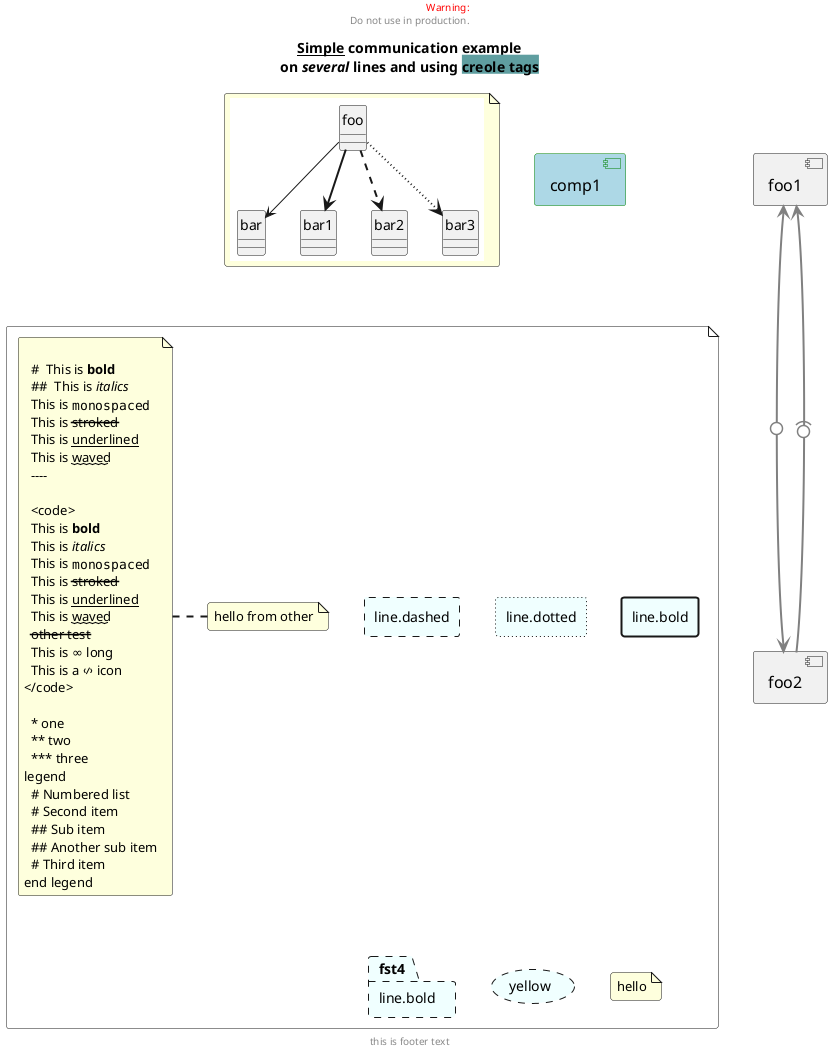 @startuml
skinparam defaultFontName Segoe UI
skinparam Style strictuml
skinparam DefaultFontSize 16
skinparam ArrowThickness 2.2
skinparam ArrowColor #gray
skinparam sequenceArrowThickness 2
skinparam roundcorner 5
skinparam maxmessagesize 60
skinparam SequenceMessageAlignment center
note as two
{{
class foo
foo --> bar
foo -[bold]-> bar1
foo -[dashed]-> bar2
foo -[dotted]-> bar3



}}
end note
component foo1
component foo2
foo1 <-0-> foo2
foo1 <-(0- foo2

' single line comment
/'
multiline comment
'/
center header
<font color=red>Warning:</font>
Do not use in production.
endheader
center footer "this is footer text"

title
 <u>Simple</u> communication example
 on <i>several</i> lines and using <back:cadetblue>creole tags</back>
end title
[comp1] as abc #white;back:lightblue;line:green


note as one #White
{{
rectangle "line.dashed" as fst1 #Azure;line.dashed 
rectangle "line.dotted" as fst2 #Azure;line.dotted 
rectangle "line.bold" as fst3 #Azure;line.bold
package "line.bold" as fst4 #Azure;line.dashed
(yellow) as abc #Azure;line.dashed
' rectangle blahblah as bb  #line.dotted {
'     rectangle "first3" as fst #77F;line.dashed {
'         rectangle third #green;line.dashed
'         rectangle fifth #line.bold
'     }
'     rectangle "second" as scnd
'     fst -> scnd

' }

note as a1
hello
end note 

note as a2
hello from other
end note 

note left

  #  This is **bold**
  ##  This is //italics//
  This is ""monospaced""
  This is --stroked--
  This is __underlined__
  This is ~~waved~~
  ----

  <code>
  This is **bold**
  This is //italics//
  This is ""monospaced""
  This is --stroked--
  This is __underlined__
  This is ~~waved~~
  --other test--
  This is <U+221E> long
  This is a <&code> icon
</code>

  * one
  ** two
  *** three
legend
  # Numbered list
  # Second item
  ## Sub item
  ## Another sub item
  # Third item
end legend
end note
}}
end note

@enduml

@startuml
title "using hidden element for layout structuring"
skinparam Style strictuml
skinparam defaultFontName Segoe UI
skinparam DefaultFontSize 16
'skinparam DefaultFontStyle bold
skinparam ArrowThickness 2.2
skinparam ArrowColor #gray
skinparam sequenceArrowThickness 2
skinparam roundcorner 5
skinparam maxmessagesize 60
skinparam SequenceMessageAlignment center


'Collections
skinparam collections {
  'Font Style (inherits from Default)
  FontSize 14

  'Border Color
  BackgroundColor Green
  BorderColor Black
}

package "Core Components" {
    [Backend Client] as BackendClient
    [File Reader] as FileReader
    [Content Transform] as ContentTransform
    [Logging]
    collections Foo6
}



BackendClient ~~> ContentTransform : uses
FileReader ~~> ContentTransform: uses
BackendClient ~[hidden]~> Logging



@enduml

@startuml
title "switch off shadows"
skinparam defaultFontName Segoe UI
' Remove shadows
skinparam shadowing false

actor User
[Third party application] as ThirdPartyApp

package "Spring Boot Application" {
    rectangle Controllers <<Spring REST controllers>>
    rectangle DataStoreService <<Spring service>>
    rectangle Repository <<Spring repository>>
}

User --> Controllers
ThirdPartyApp --> Controllers

Controllers --> DataStoreService
DataStoreService --> Repository

@enduml

@startuml

skinparam defaultFontName Segoe UI
title "Keeping element togther"
actor User
[Third party application] as ThirdPartyApp

/' Try to keep PostgresDB and Mail together,
   so they are at the same level in the diagram. '/
together {
    [PostgreSQL database] as PostgresDB <<Database>>
    [Mail server] as Mail <<Mail server>>
}

package "Spring Boot Application" {
    [Controllers] <<Spring REST controllers>>
    [DataStoreService] <<Spring service>>
    [Repository] <<Spring repository>>
}

User --> Controllers
ThirdPartyApp --> Controllers

Controllers --> DataStoreService

DataStoreService --> Repository
DataStoreService --> Mail

Repository --> PostgresDB

@enduml


@startuml

title diagram in monochrome - %date%
' Generated diagram will be in black/grey/white.
skinparam monochrome true
skinparam defaultFontName Segoe UI

actor User
[Third party application] as ThirdPartyApp

package "Spring Boot Application" {
    rectangle Controllers <<Spring REST controllers>>
    rectangle DataStoreService <<Spring service>>
    rectangle Repository <<Spring repository>>
}

User --> Controllers
ThirdPartyApp --> Controllers

Controllers --> DataStoreService
DataStoreService --> Repository

@enduml


